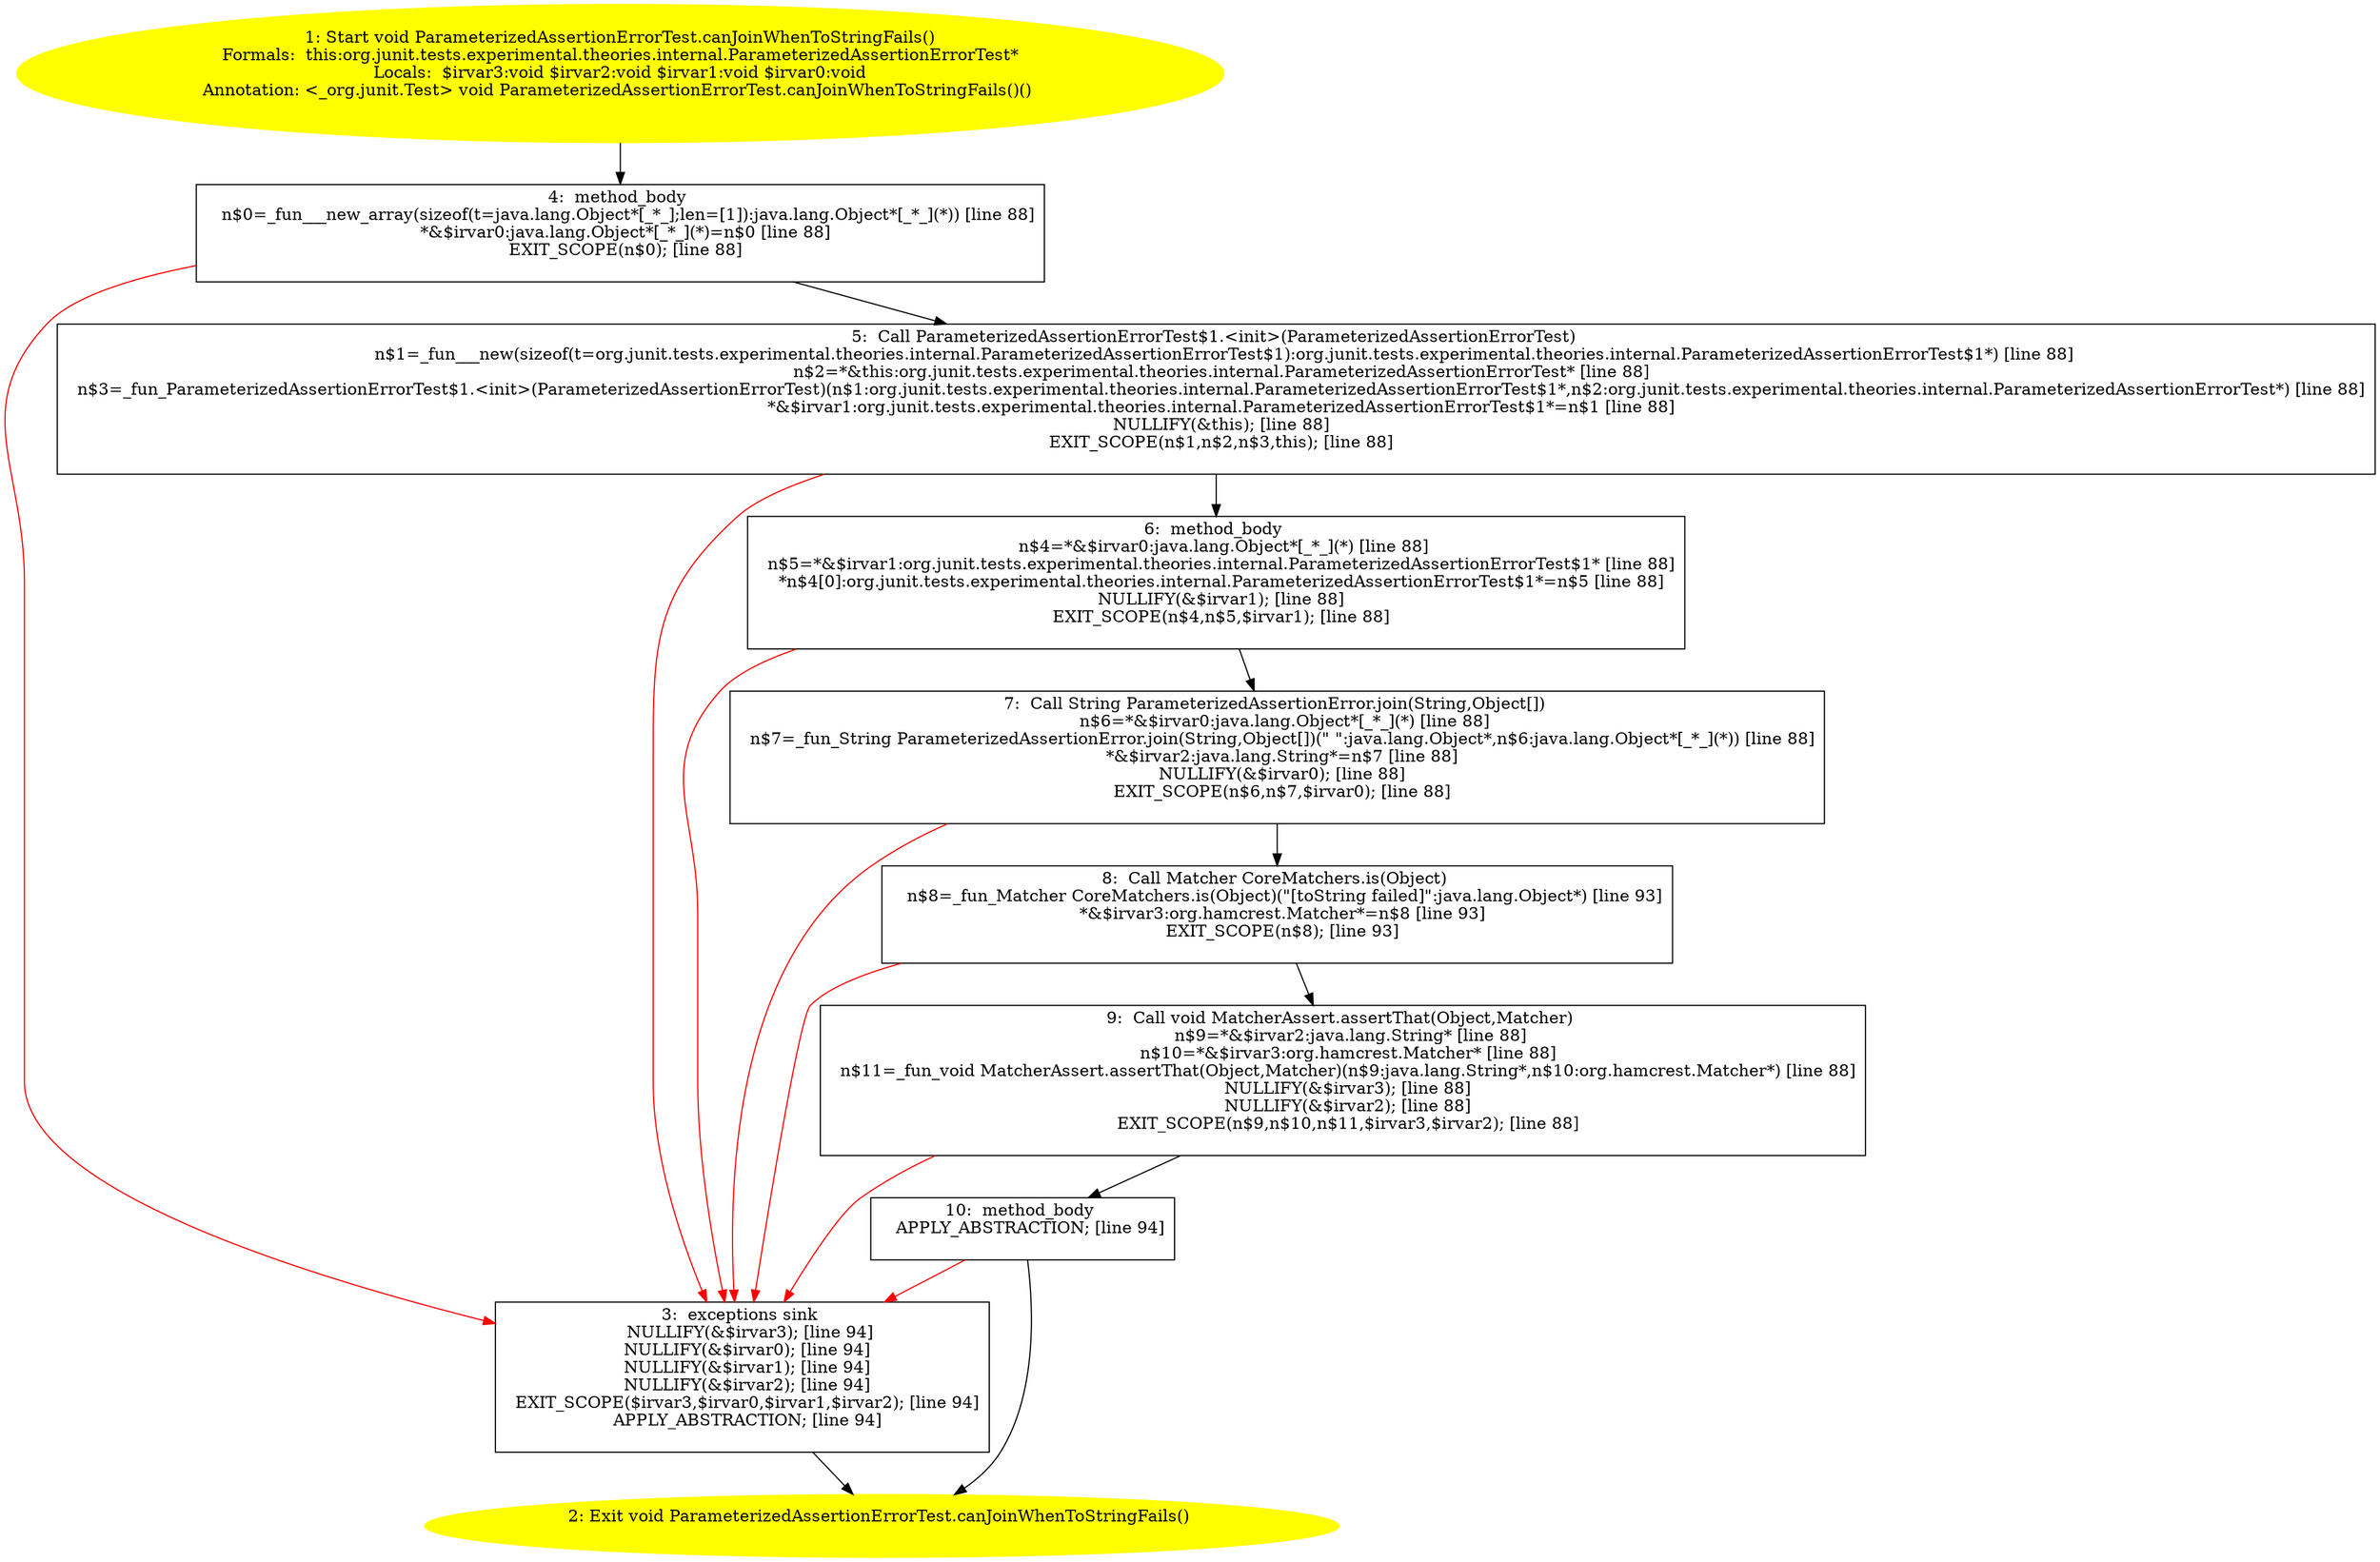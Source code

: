 /* @generated */
digraph cfg {
"org.junit.tests.experimental.theories.internal.ParameterizedAssertionErrorTest.canJoinWhenToStringFa.c34860fd7734bb9b640732097ac228f5_1" [label="1: Start void ParameterizedAssertionErrorTest.canJoinWhenToStringFails()\nFormals:  this:org.junit.tests.experimental.theories.internal.ParameterizedAssertionErrorTest*\nLocals:  $irvar3:void $irvar2:void $irvar1:void $irvar0:void\nAnnotation: <_org.junit.Test> void ParameterizedAssertionErrorTest.canJoinWhenToStringFails()() \n  " color=yellow style=filled]
	

	 "org.junit.tests.experimental.theories.internal.ParameterizedAssertionErrorTest.canJoinWhenToStringFa.c34860fd7734bb9b640732097ac228f5_1" -> "org.junit.tests.experimental.theories.internal.ParameterizedAssertionErrorTest.canJoinWhenToStringFa.c34860fd7734bb9b640732097ac228f5_4" ;
"org.junit.tests.experimental.theories.internal.ParameterizedAssertionErrorTest.canJoinWhenToStringFa.c34860fd7734bb9b640732097ac228f5_2" [label="2: Exit void ParameterizedAssertionErrorTest.canJoinWhenToStringFails() \n  " color=yellow style=filled]
	

"org.junit.tests.experimental.theories.internal.ParameterizedAssertionErrorTest.canJoinWhenToStringFa.c34860fd7734bb9b640732097ac228f5_3" [label="3:  exceptions sink \n   NULLIFY(&$irvar3); [line 94]\n  NULLIFY(&$irvar0); [line 94]\n  NULLIFY(&$irvar1); [line 94]\n  NULLIFY(&$irvar2); [line 94]\n  EXIT_SCOPE($irvar3,$irvar0,$irvar1,$irvar2); [line 94]\n  APPLY_ABSTRACTION; [line 94]\n " shape="box"]
	

	 "org.junit.tests.experimental.theories.internal.ParameterizedAssertionErrorTest.canJoinWhenToStringFa.c34860fd7734bb9b640732097ac228f5_3" -> "org.junit.tests.experimental.theories.internal.ParameterizedAssertionErrorTest.canJoinWhenToStringFa.c34860fd7734bb9b640732097ac228f5_2" ;
"org.junit.tests.experimental.theories.internal.ParameterizedAssertionErrorTest.canJoinWhenToStringFa.c34860fd7734bb9b640732097ac228f5_4" [label="4:  method_body \n   n$0=_fun___new_array(sizeof(t=java.lang.Object*[_*_];len=[1]):java.lang.Object*[_*_](*)) [line 88]\n  *&$irvar0:java.lang.Object*[_*_](*)=n$0 [line 88]\n  EXIT_SCOPE(n$0); [line 88]\n " shape="box"]
	

	 "org.junit.tests.experimental.theories.internal.ParameterizedAssertionErrorTest.canJoinWhenToStringFa.c34860fd7734bb9b640732097ac228f5_4" -> "org.junit.tests.experimental.theories.internal.ParameterizedAssertionErrorTest.canJoinWhenToStringFa.c34860fd7734bb9b640732097ac228f5_5" ;
	 "org.junit.tests.experimental.theories.internal.ParameterizedAssertionErrorTest.canJoinWhenToStringFa.c34860fd7734bb9b640732097ac228f5_4" -> "org.junit.tests.experimental.theories.internal.ParameterizedAssertionErrorTest.canJoinWhenToStringFa.c34860fd7734bb9b640732097ac228f5_3" [color="red" ];
"org.junit.tests.experimental.theories.internal.ParameterizedAssertionErrorTest.canJoinWhenToStringFa.c34860fd7734bb9b640732097ac228f5_5" [label="5:  Call ParameterizedAssertionErrorTest$1.<init>(ParameterizedAssertionErrorTest) \n   n$1=_fun___new(sizeof(t=org.junit.tests.experimental.theories.internal.ParameterizedAssertionErrorTest$1):org.junit.tests.experimental.theories.internal.ParameterizedAssertionErrorTest$1*) [line 88]\n  n$2=*&this:org.junit.tests.experimental.theories.internal.ParameterizedAssertionErrorTest* [line 88]\n  n$3=_fun_ParameterizedAssertionErrorTest$1.<init>(ParameterizedAssertionErrorTest)(n$1:org.junit.tests.experimental.theories.internal.ParameterizedAssertionErrorTest$1*,n$2:org.junit.tests.experimental.theories.internal.ParameterizedAssertionErrorTest*) [line 88]\n  *&$irvar1:org.junit.tests.experimental.theories.internal.ParameterizedAssertionErrorTest$1*=n$1 [line 88]\n  NULLIFY(&this); [line 88]\n  EXIT_SCOPE(n$1,n$2,n$3,this); [line 88]\n " shape="box"]
	

	 "org.junit.tests.experimental.theories.internal.ParameterizedAssertionErrorTest.canJoinWhenToStringFa.c34860fd7734bb9b640732097ac228f5_5" -> "org.junit.tests.experimental.theories.internal.ParameterizedAssertionErrorTest.canJoinWhenToStringFa.c34860fd7734bb9b640732097ac228f5_6" ;
	 "org.junit.tests.experimental.theories.internal.ParameterizedAssertionErrorTest.canJoinWhenToStringFa.c34860fd7734bb9b640732097ac228f5_5" -> "org.junit.tests.experimental.theories.internal.ParameterizedAssertionErrorTest.canJoinWhenToStringFa.c34860fd7734bb9b640732097ac228f5_3" [color="red" ];
"org.junit.tests.experimental.theories.internal.ParameterizedAssertionErrorTest.canJoinWhenToStringFa.c34860fd7734bb9b640732097ac228f5_6" [label="6:  method_body \n   n$4=*&$irvar0:java.lang.Object*[_*_](*) [line 88]\n  n$5=*&$irvar1:org.junit.tests.experimental.theories.internal.ParameterizedAssertionErrorTest$1* [line 88]\n  *n$4[0]:org.junit.tests.experimental.theories.internal.ParameterizedAssertionErrorTest$1*=n$5 [line 88]\n  NULLIFY(&$irvar1); [line 88]\n  EXIT_SCOPE(n$4,n$5,$irvar1); [line 88]\n " shape="box"]
	

	 "org.junit.tests.experimental.theories.internal.ParameterizedAssertionErrorTest.canJoinWhenToStringFa.c34860fd7734bb9b640732097ac228f5_6" -> "org.junit.tests.experimental.theories.internal.ParameterizedAssertionErrorTest.canJoinWhenToStringFa.c34860fd7734bb9b640732097ac228f5_7" ;
	 "org.junit.tests.experimental.theories.internal.ParameterizedAssertionErrorTest.canJoinWhenToStringFa.c34860fd7734bb9b640732097ac228f5_6" -> "org.junit.tests.experimental.theories.internal.ParameterizedAssertionErrorTest.canJoinWhenToStringFa.c34860fd7734bb9b640732097ac228f5_3" [color="red" ];
"org.junit.tests.experimental.theories.internal.ParameterizedAssertionErrorTest.canJoinWhenToStringFa.c34860fd7734bb9b640732097ac228f5_7" [label="7:  Call String ParameterizedAssertionError.join(String,Object[]) \n   n$6=*&$irvar0:java.lang.Object*[_*_](*) [line 88]\n  n$7=_fun_String ParameterizedAssertionError.join(String,Object[])(\" \":java.lang.Object*,n$6:java.lang.Object*[_*_](*)) [line 88]\n  *&$irvar2:java.lang.String*=n$7 [line 88]\n  NULLIFY(&$irvar0); [line 88]\n  EXIT_SCOPE(n$6,n$7,$irvar0); [line 88]\n " shape="box"]
	

	 "org.junit.tests.experimental.theories.internal.ParameterizedAssertionErrorTest.canJoinWhenToStringFa.c34860fd7734bb9b640732097ac228f5_7" -> "org.junit.tests.experimental.theories.internal.ParameterizedAssertionErrorTest.canJoinWhenToStringFa.c34860fd7734bb9b640732097ac228f5_8" ;
	 "org.junit.tests.experimental.theories.internal.ParameterizedAssertionErrorTest.canJoinWhenToStringFa.c34860fd7734bb9b640732097ac228f5_7" -> "org.junit.tests.experimental.theories.internal.ParameterizedAssertionErrorTest.canJoinWhenToStringFa.c34860fd7734bb9b640732097ac228f5_3" [color="red" ];
"org.junit.tests.experimental.theories.internal.ParameterizedAssertionErrorTest.canJoinWhenToStringFa.c34860fd7734bb9b640732097ac228f5_8" [label="8:  Call Matcher CoreMatchers.is(Object) \n   n$8=_fun_Matcher CoreMatchers.is(Object)(\"[toString failed]\":java.lang.Object*) [line 93]\n  *&$irvar3:org.hamcrest.Matcher*=n$8 [line 93]\n  EXIT_SCOPE(n$8); [line 93]\n " shape="box"]
	

	 "org.junit.tests.experimental.theories.internal.ParameterizedAssertionErrorTest.canJoinWhenToStringFa.c34860fd7734bb9b640732097ac228f5_8" -> "org.junit.tests.experimental.theories.internal.ParameterizedAssertionErrorTest.canJoinWhenToStringFa.c34860fd7734bb9b640732097ac228f5_9" ;
	 "org.junit.tests.experimental.theories.internal.ParameterizedAssertionErrorTest.canJoinWhenToStringFa.c34860fd7734bb9b640732097ac228f5_8" -> "org.junit.tests.experimental.theories.internal.ParameterizedAssertionErrorTest.canJoinWhenToStringFa.c34860fd7734bb9b640732097ac228f5_3" [color="red" ];
"org.junit.tests.experimental.theories.internal.ParameterizedAssertionErrorTest.canJoinWhenToStringFa.c34860fd7734bb9b640732097ac228f5_9" [label="9:  Call void MatcherAssert.assertThat(Object,Matcher) \n   n$9=*&$irvar2:java.lang.String* [line 88]\n  n$10=*&$irvar3:org.hamcrest.Matcher* [line 88]\n  n$11=_fun_void MatcherAssert.assertThat(Object,Matcher)(n$9:java.lang.String*,n$10:org.hamcrest.Matcher*) [line 88]\n  NULLIFY(&$irvar3); [line 88]\n  NULLIFY(&$irvar2); [line 88]\n  EXIT_SCOPE(n$9,n$10,n$11,$irvar3,$irvar2); [line 88]\n " shape="box"]
	

	 "org.junit.tests.experimental.theories.internal.ParameterizedAssertionErrorTest.canJoinWhenToStringFa.c34860fd7734bb9b640732097ac228f5_9" -> "org.junit.tests.experimental.theories.internal.ParameterizedAssertionErrorTest.canJoinWhenToStringFa.c34860fd7734bb9b640732097ac228f5_10" ;
	 "org.junit.tests.experimental.theories.internal.ParameterizedAssertionErrorTest.canJoinWhenToStringFa.c34860fd7734bb9b640732097ac228f5_9" -> "org.junit.tests.experimental.theories.internal.ParameterizedAssertionErrorTest.canJoinWhenToStringFa.c34860fd7734bb9b640732097ac228f5_3" [color="red" ];
"org.junit.tests.experimental.theories.internal.ParameterizedAssertionErrorTest.canJoinWhenToStringFa.c34860fd7734bb9b640732097ac228f5_10" [label="10:  method_body \n   APPLY_ABSTRACTION; [line 94]\n " shape="box"]
	

	 "org.junit.tests.experimental.theories.internal.ParameterizedAssertionErrorTest.canJoinWhenToStringFa.c34860fd7734bb9b640732097ac228f5_10" -> "org.junit.tests.experimental.theories.internal.ParameterizedAssertionErrorTest.canJoinWhenToStringFa.c34860fd7734bb9b640732097ac228f5_2" ;
	 "org.junit.tests.experimental.theories.internal.ParameterizedAssertionErrorTest.canJoinWhenToStringFa.c34860fd7734bb9b640732097ac228f5_10" -> "org.junit.tests.experimental.theories.internal.ParameterizedAssertionErrorTest.canJoinWhenToStringFa.c34860fd7734bb9b640732097ac228f5_3" [color="red" ];
}
